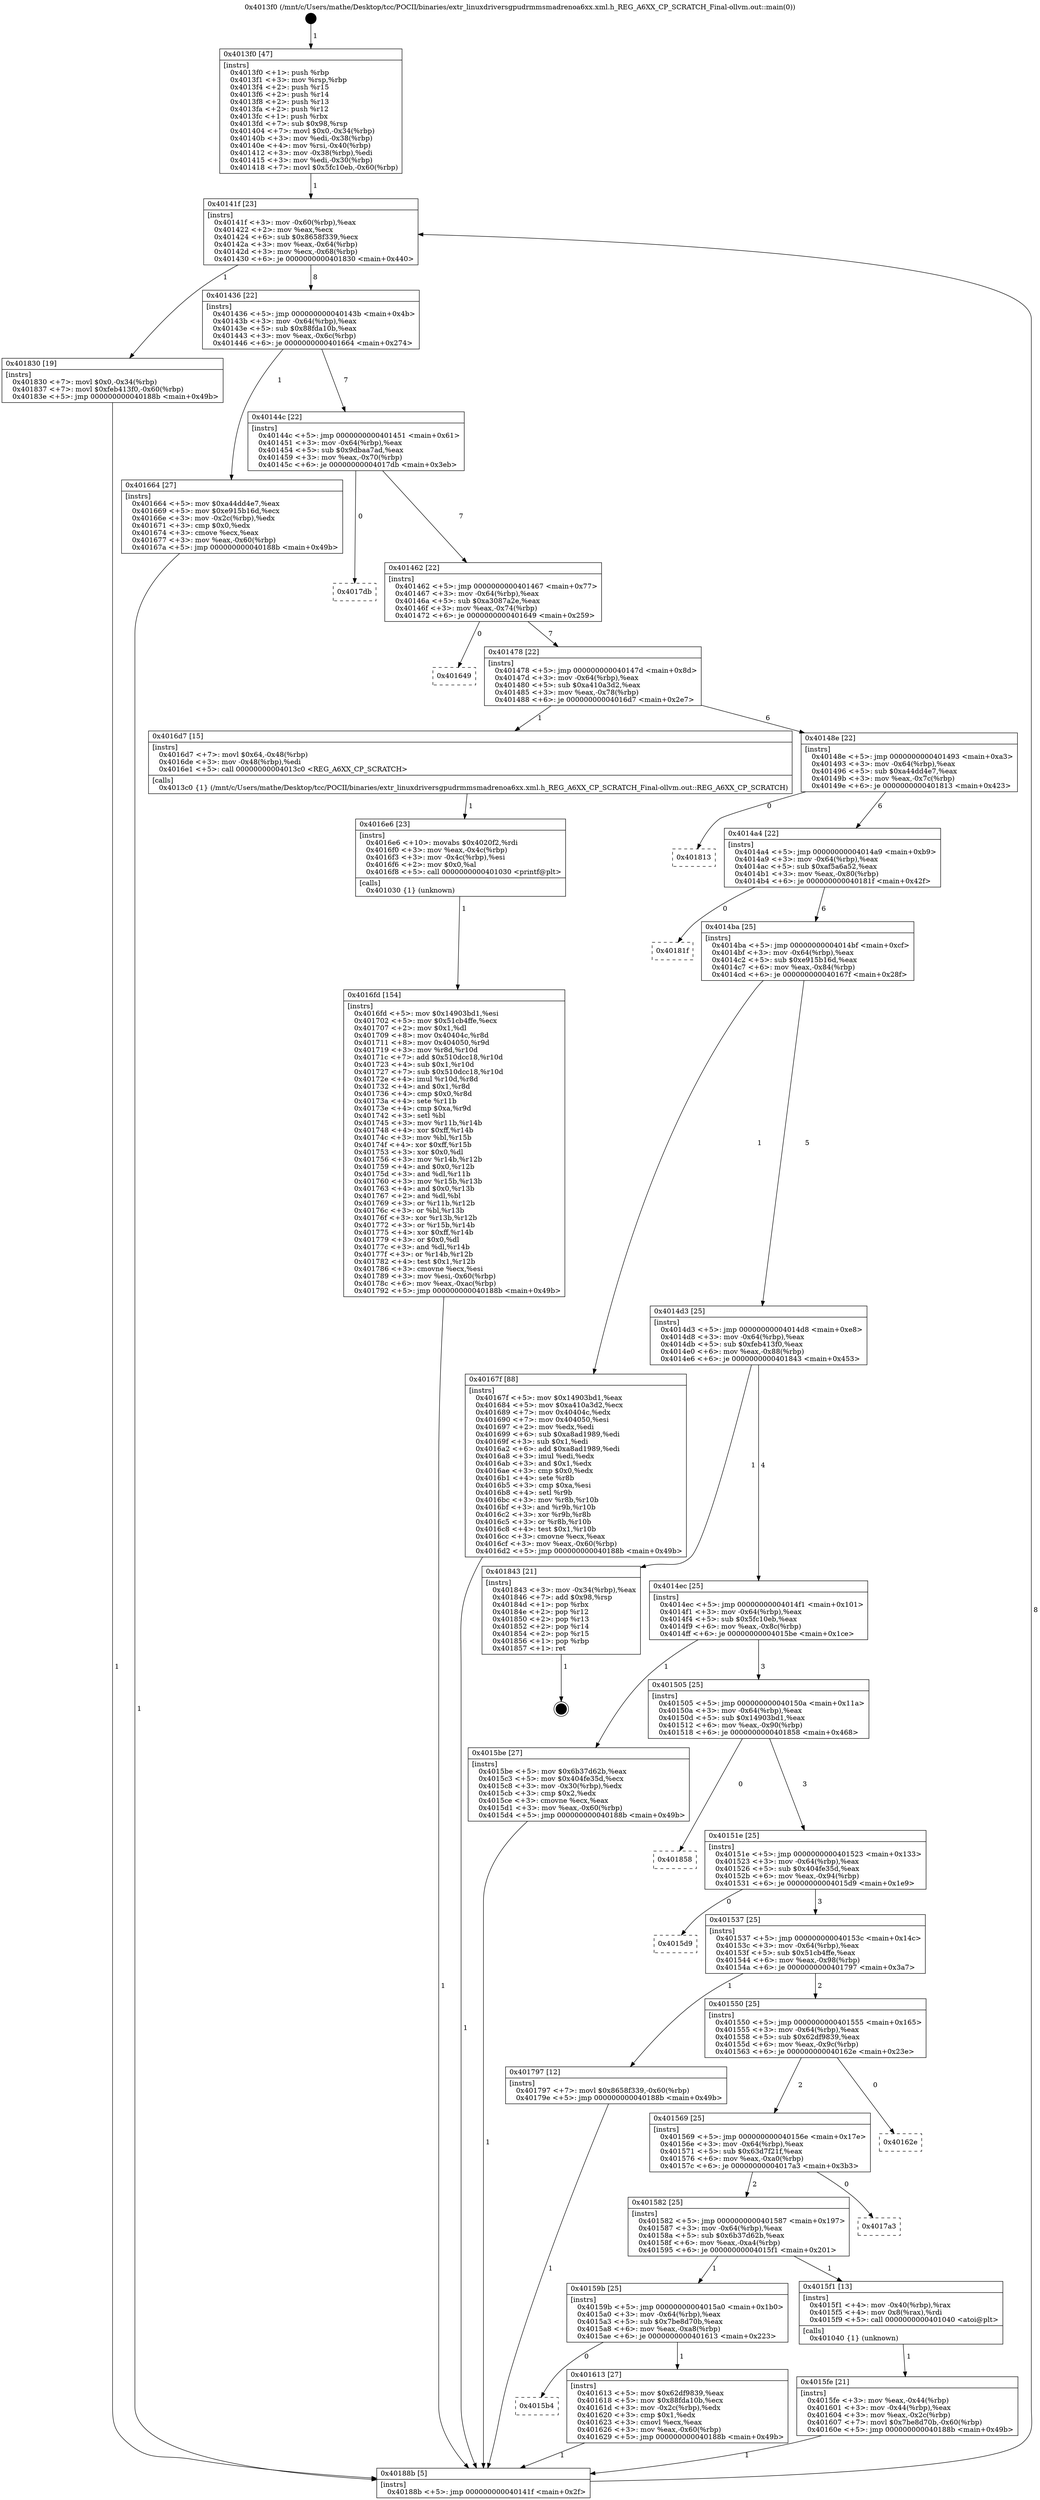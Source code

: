 digraph "0x4013f0" {
  label = "0x4013f0 (/mnt/c/Users/mathe/Desktop/tcc/POCII/binaries/extr_linuxdriversgpudrmmsmadrenoa6xx.xml.h_REG_A6XX_CP_SCRATCH_Final-ollvm.out::main(0))"
  labelloc = "t"
  node[shape=record]

  Entry [label="",width=0.3,height=0.3,shape=circle,fillcolor=black,style=filled]
  "0x40141f" [label="{
     0x40141f [23]\l
     | [instrs]\l
     &nbsp;&nbsp;0x40141f \<+3\>: mov -0x60(%rbp),%eax\l
     &nbsp;&nbsp;0x401422 \<+2\>: mov %eax,%ecx\l
     &nbsp;&nbsp;0x401424 \<+6\>: sub $0x8658f339,%ecx\l
     &nbsp;&nbsp;0x40142a \<+3\>: mov %eax,-0x64(%rbp)\l
     &nbsp;&nbsp;0x40142d \<+3\>: mov %ecx,-0x68(%rbp)\l
     &nbsp;&nbsp;0x401430 \<+6\>: je 0000000000401830 \<main+0x440\>\l
  }"]
  "0x401830" [label="{
     0x401830 [19]\l
     | [instrs]\l
     &nbsp;&nbsp;0x401830 \<+7\>: movl $0x0,-0x34(%rbp)\l
     &nbsp;&nbsp;0x401837 \<+7\>: movl $0xfeb413f0,-0x60(%rbp)\l
     &nbsp;&nbsp;0x40183e \<+5\>: jmp 000000000040188b \<main+0x49b\>\l
  }"]
  "0x401436" [label="{
     0x401436 [22]\l
     | [instrs]\l
     &nbsp;&nbsp;0x401436 \<+5\>: jmp 000000000040143b \<main+0x4b\>\l
     &nbsp;&nbsp;0x40143b \<+3\>: mov -0x64(%rbp),%eax\l
     &nbsp;&nbsp;0x40143e \<+5\>: sub $0x88fda10b,%eax\l
     &nbsp;&nbsp;0x401443 \<+3\>: mov %eax,-0x6c(%rbp)\l
     &nbsp;&nbsp;0x401446 \<+6\>: je 0000000000401664 \<main+0x274\>\l
  }"]
  Exit [label="",width=0.3,height=0.3,shape=circle,fillcolor=black,style=filled,peripheries=2]
  "0x401664" [label="{
     0x401664 [27]\l
     | [instrs]\l
     &nbsp;&nbsp;0x401664 \<+5\>: mov $0xa44dd4e7,%eax\l
     &nbsp;&nbsp;0x401669 \<+5\>: mov $0xe915b16d,%ecx\l
     &nbsp;&nbsp;0x40166e \<+3\>: mov -0x2c(%rbp),%edx\l
     &nbsp;&nbsp;0x401671 \<+3\>: cmp $0x0,%edx\l
     &nbsp;&nbsp;0x401674 \<+3\>: cmove %ecx,%eax\l
     &nbsp;&nbsp;0x401677 \<+3\>: mov %eax,-0x60(%rbp)\l
     &nbsp;&nbsp;0x40167a \<+5\>: jmp 000000000040188b \<main+0x49b\>\l
  }"]
  "0x40144c" [label="{
     0x40144c [22]\l
     | [instrs]\l
     &nbsp;&nbsp;0x40144c \<+5\>: jmp 0000000000401451 \<main+0x61\>\l
     &nbsp;&nbsp;0x401451 \<+3\>: mov -0x64(%rbp),%eax\l
     &nbsp;&nbsp;0x401454 \<+5\>: sub $0x9dbaa7ad,%eax\l
     &nbsp;&nbsp;0x401459 \<+3\>: mov %eax,-0x70(%rbp)\l
     &nbsp;&nbsp;0x40145c \<+6\>: je 00000000004017db \<main+0x3eb\>\l
  }"]
  "0x4016fd" [label="{
     0x4016fd [154]\l
     | [instrs]\l
     &nbsp;&nbsp;0x4016fd \<+5\>: mov $0x14903bd1,%esi\l
     &nbsp;&nbsp;0x401702 \<+5\>: mov $0x51cb4ffe,%ecx\l
     &nbsp;&nbsp;0x401707 \<+2\>: mov $0x1,%dl\l
     &nbsp;&nbsp;0x401709 \<+8\>: mov 0x40404c,%r8d\l
     &nbsp;&nbsp;0x401711 \<+8\>: mov 0x404050,%r9d\l
     &nbsp;&nbsp;0x401719 \<+3\>: mov %r8d,%r10d\l
     &nbsp;&nbsp;0x40171c \<+7\>: add $0x510dcc18,%r10d\l
     &nbsp;&nbsp;0x401723 \<+4\>: sub $0x1,%r10d\l
     &nbsp;&nbsp;0x401727 \<+7\>: sub $0x510dcc18,%r10d\l
     &nbsp;&nbsp;0x40172e \<+4\>: imul %r10d,%r8d\l
     &nbsp;&nbsp;0x401732 \<+4\>: and $0x1,%r8d\l
     &nbsp;&nbsp;0x401736 \<+4\>: cmp $0x0,%r8d\l
     &nbsp;&nbsp;0x40173a \<+4\>: sete %r11b\l
     &nbsp;&nbsp;0x40173e \<+4\>: cmp $0xa,%r9d\l
     &nbsp;&nbsp;0x401742 \<+3\>: setl %bl\l
     &nbsp;&nbsp;0x401745 \<+3\>: mov %r11b,%r14b\l
     &nbsp;&nbsp;0x401748 \<+4\>: xor $0xff,%r14b\l
     &nbsp;&nbsp;0x40174c \<+3\>: mov %bl,%r15b\l
     &nbsp;&nbsp;0x40174f \<+4\>: xor $0xff,%r15b\l
     &nbsp;&nbsp;0x401753 \<+3\>: xor $0x0,%dl\l
     &nbsp;&nbsp;0x401756 \<+3\>: mov %r14b,%r12b\l
     &nbsp;&nbsp;0x401759 \<+4\>: and $0x0,%r12b\l
     &nbsp;&nbsp;0x40175d \<+3\>: and %dl,%r11b\l
     &nbsp;&nbsp;0x401760 \<+3\>: mov %r15b,%r13b\l
     &nbsp;&nbsp;0x401763 \<+4\>: and $0x0,%r13b\l
     &nbsp;&nbsp;0x401767 \<+2\>: and %dl,%bl\l
     &nbsp;&nbsp;0x401769 \<+3\>: or %r11b,%r12b\l
     &nbsp;&nbsp;0x40176c \<+3\>: or %bl,%r13b\l
     &nbsp;&nbsp;0x40176f \<+3\>: xor %r13b,%r12b\l
     &nbsp;&nbsp;0x401772 \<+3\>: or %r15b,%r14b\l
     &nbsp;&nbsp;0x401775 \<+4\>: xor $0xff,%r14b\l
     &nbsp;&nbsp;0x401779 \<+3\>: or $0x0,%dl\l
     &nbsp;&nbsp;0x40177c \<+3\>: and %dl,%r14b\l
     &nbsp;&nbsp;0x40177f \<+3\>: or %r14b,%r12b\l
     &nbsp;&nbsp;0x401782 \<+4\>: test $0x1,%r12b\l
     &nbsp;&nbsp;0x401786 \<+3\>: cmovne %ecx,%esi\l
     &nbsp;&nbsp;0x401789 \<+3\>: mov %esi,-0x60(%rbp)\l
     &nbsp;&nbsp;0x40178c \<+6\>: mov %eax,-0xac(%rbp)\l
     &nbsp;&nbsp;0x401792 \<+5\>: jmp 000000000040188b \<main+0x49b\>\l
  }"]
  "0x4017db" [label="{
     0x4017db\l
  }", style=dashed]
  "0x401462" [label="{
     0x401462 [22]\l
     | [instrs]\l
     &nbsp;&nbsp;0x401462 \<+5\>: jmp 0000000000401467 \<main+0x77\>\l
     &nbsp;&nbsp;0x401467 \<+3\>: mov -0x64(%rbp),%eax\l
     &nbsp;&nbsp;0x40146a \<+5\>: sub $0xa3087a2e,%eax\l
     &nbsp;&nbsp;0x40146f \<+3\>: mov %eax,-0x74(%rbp)\l
     &nbsp;&nbsp;0x401472 \<+6\>: je 0000000000401649 \<main+0x259\>\l
  }"]
  "0x4016e6" [label="{
     0x4016e6 [23]\l
     | [instrs]\l
     &nbsp;&nbsp;0x4016e6 \<+10\>: movabs $0x4020f2,%rdi\l
     &nbsp;&nbsp;0x4016f0 \<+3\>: mov %eax,-0x4c(%rbp)\l
     &nbsp;&nbsp;0x4016f3 \<+3\>: mov -0x4c(%rbp),%esi\l
     &nbsp;&nbsp;0x4016f6 \<+2\>: mov $0x0,%al\l
     &nbsp;&nbsp;0x4016f8 \<+5\>: call 0000000000401030 \<printf@plt\>\l
     | [calls]\l
     &nbsp;&nbsp;0x401030 \{1\} (unknown)\l
  }"]
  "0x401649" [label="{
     0x401649\l
  }", style=dashed]
  "0x401478" [label="{
     0x401478 [22]\l
     | [instrs]\l
     &nbsp;&nbsp;0x401478 \<+5\>: jmp 000000000040147d \<main+0x8d\>\l
     &nbsp;&nbsp;0x40147d \<+3\>: mov -0x64(%rbp),%eax\l
     &nbsp;&nbsp;0x401480 \<+5\>: sub $0xa410a3d2,%eax\l
     &nbsp;&nbsp;0x401485 \<+3\>: mov %eax,-0x78(%rbp)\l
     &nbsp;&nbsp;0x401488 \<+6\>: je 00000000004016d7 \<main+0x2e7\>\l
  }"]
  "0x4015b4" [label="{
     0x4015b4\l
  }", style=dashed]
  "0x4016d7" [label="{
     0x4016d7 [15]\l
     | [instrs]\l
     &nbsp;&nbsp;0x4016d7 \<+7\>: movl $0x64,-0x48(%rbp)\l
     &nbsp;&nbsp;0x4016de \<+3\>: mov -0x48(%rbp),%edi\l
     &nbsp;&nbsp;0x4016e1 \<+5\>: call 00000000004013c0 \<REG_A6XX_CP_SCRATCH\>\l
     | [calls]\l
     &nbsp;&nbsp;0x4013c0 \{1\} (/mnt/c/Users/mathe/Desktop/tcc/POCII/binaries/extr_linuxdriversgpudrmmsmadrenoa6xx.xml.h_REG_A6XX_CP_SCRATCH_Final-ollvm.out::REG_A6XX_CP_SCRATCH)\l
  }"]
  "0x40148e" [label="{
     0x40148e [22]\l
     | [instrs]\l
     &nbsp;&nbsp;0x40148e \<+5\>: jmp 0000000000401493 \<main+0xa3\>\l
     &nbsp;&nbsp;0x401493 \<+3\>: mov -0x64(%rbp),%eax\l
     &nbsp;&nbsp;0x401496 \<+5\>: sub $0xa44dd4e7,%eax\l
     &nbsp;&nbsp;0x40149b \<+3\>: mov %eax,-0x7c(%rbp)\l
     &nbsp;&nbsp;0x40149e \<+6\>: je 0000000000401813 \<main+0x423\>\l
  }"]
  "0x401613" [label="{
     0x401613 [27]\l
     | [instrs]\l
     &nbsp;&nbsp;0x401613 \<+5\>: mov $0x62df9839,%eax\l
     &nbsp;&nbsp;0x401618 \<+5\>: mov $0x88fda10b,%ecx\l
     &nbsp;&nbsp;0x40161d \<+3\>: mov -0x2c(%rbp),%edx\l
     &nbsp;&nbsp;0x401620 \<+3\>: cmp $0x1,%edx\l
     &nbsp;&nbsp;0x401623 \<+3\>: cmovl %ecx,%eax\l
     &nbsp;&nbsp;0x401626 \<+3\>: mov %eax,-0x60(%rbp)\l
     &nbsp;&nbsp;0x401629 \<+5\>: jmp 000000000040188b \<main+0x49b\>\l
  }"]
  "0x401813" [label="{
     0x401813\l
  }", style=dashed]
  "0x4014a4" [label="{
     0x4014a4 [22]\l
     | [instrs]\l
     &nbsp;&nbsp;0x4014a4 \<+5\>: jmp 00000000004014a9 \<main+0xb9\>\l
     &nbsp;&nbsp;0x4014a9 \<+3\>: mov -0x64(%rbp),%eax\l
     &nbsp;&nbsp;0x4014ac \<+5\>: sub $0xaf5a6a52,%eax\l
     &nbsp;&nbsp;0x4014b1 \<+3\>: mov %eax,-0x80(%rbp)\l
     &nbsp;&nbsp;0x4014b4 \<+6\>: je 000000000040181f \<main+0x42f\>\l
  }"]
  "0x4015fe" [label="{
     0x4015fe [21]\l
     | [instrs]\l
     &nbsp;&nbsp;0x4015fe \<+3\>: mov %eax,-0x44(%rbp)\l
     &nbsp;&nbsp;0x401601 \<+3\>: mov -0x44(%rbp),%eax\l
     &nbsp;&nbsp;0x401604 \<+3\>: mov %eax,-0x2c(%rbp)\l
     &nbsp;&nbsp;0x401607 \<+7\>: movl $0x7be8d70b,-0x60(%rbp)\l
     &nbsp;&nbsp;0x40160e \<+5\>: jmp 000000000040188b \<main+0x49b\>\l
  }"]
  "0x40181f" [label="{
     0x40181f\l
  }", style=dashed]
  "0x4014ba" [label="{
     0x4014ba [25]\l
     | [instrs]\l
     &nbsp;&nbsp;0x4014ba \<+5\>: jmp 00000000004014bf \<main+0xcf\>\l
     &nbsp;&nbsp;0x4014bf \<+3\>: mov -0x64(%rbp),%eax\l
     &nbsp;&nbsp;0x4014c2 \<+5\>: sub $0xe915b16d,%eax\l
     &nbsp;&nbsp;0x4014c7 \<+6\>: mov %eax,-0x84(%rbp)\l
     &nbsp;&nbsp;0x4014cd \<+6\>: je 000000000040167f \<main+0x28f\>\l
  }"]
  "0x40159b" [label="{
     0x40159b [25]\l
     | [instrs]\l
     &nbsp;&nbsp;0x40159b \<+5\>: jmp 00000000004015a0 \<main+0x1b0\>\l
     &nbsp;&nbsp;0x4015a0 \<+3\>: mov -0x64(%rbp),%eax\l
     &nbsp;&nbsp;0x4015a3 \<+5\>: sub $0x7be8d70b,%eax\l
     &nbsp;&nbsp;0x4015a8 \<+6\>: mov %eax,-0xa8(%rbp)\l
     &nbsp;&nbsp;0x4015ae \<+6\>: je 0000000000401613 \<main+0x223\>\l
  }"]
  "0x40167f" [label="{
     0x40167f [88]\l
     | [instrs]\l
     &nbsp;&nbsp;0x40167f \<+5\>: mov $0x14903bd1,%eax\l
     &nbsp;&nbsp;0x401684 \<+5\>: mov $0xa410a3d2,%ecx\l
     &nbsp;&nbsp;0x401689 \<+7\>: mov 0x40404c,%edx\l
     &nbsp;&nbsp;0x401690 \<+7\>: mov 0x404050,%esi\l
     &nbsp;&nbsp;0x401697 \<+2\>: mov %edx,%edi\l
     &nbsp;&nbsp;0x401699 \<+6\>: sub $0xa8ad1989,%edi\l
     &nbsp;&nbsp;0x40169f \<+3\>: sub $0x1,%edi\l
     &nbsp;&nbsp;0x4016a2 \<+6\>: add $0xa8ad1989,%edi\l
     &nbsp;&nbsp;0x4016a8 \<+3\>: imul %edi,%edx\l
     &nbsp;&nbsp;0x4016ab \<+3\>: and $0x1,%edx\l
     &nbsp;&nbsp;0x4016ae \<+3\>: cmp $0x0,%edx\l
     &nbsp;&nbsp;0x4016b1 \<+4\>: sete %r8b\l
     &nbsp;&nbsp;0x4016b5 \<+3\>: cmp $0xa,%esi\l
     &nbsp;&nbsp;0x4016b8 \<+4\>: setl %r9b\l
     &nbsp;&nbsp;0x4016bc \<+3\>: mov %r8b,%r10b\l
     &nbsp;&nbsp;0x4016bf \<+3\>: and %r9b,%r10b\l
     &nbsp;&nbsp;0x4016c2 \<+3\>: xor %r9b,%r8b\l
     &nbsp;&nbsp;0x4016c5 \<+3\>: or %r8b,%r10b\l
     &nbsp;&nbsp;0x4016c8 \<+4\>: test $0x1,%r10b\l
     &nbsp;&nbsp;0x4016cc \<+3\>: cmovne %ecx,%eax\l
     &nbsp;&nbsp;0x4016cf \<+3\>: mov %eax,-0x60(%rbp)\l
     &nbsp;&nbsp;0x4016d2 \<+5\>: jmp 000000000040188b \<main+0x49b\>\l
  }"]
  "0x4014d3" [label="{
     0x4014d3 [25]\l
     | [instrs]\l
     &nbsp;&nbsp;0x4014d3 \<+5\>: jmp 00000000004014d8 \<main+0xe8\>\l
     &nbsp;&nbsp;0x4014d8 \<+3\>: mov -0x64(%rbp),%eax\l
     &nbsp;&nbsp;0x4014db \<+5\>: sub $0xfeb413f0,%eax\l
     &nbsp;&nbsp;0x4014e0 \<+6\>: mov %eax,-0x88(%rbp)\l
     &nbsp;&nbsp;0x4014e6 \<+6\>: je 0000000000401843 \<main+0x453\>\l
  }"]
  "0x4015f1" [label="{
     0x4015f1 [13]\l
     | [instrs]\l
     &nbsp;&nbsp;0x4015f1 \<+4\>: mov -0x40(%rbp),%rax\l
     &nbsp;&nbsp;0x4015f5 \<+4\>: mov 0x8(%rax),%rdi\l
     &nbsp;&nbsp;0x4015f9 \<+5\>: call 0000000000401040 \<atoi@plt\>\l
     | [calls]\l
     &nbsp;&nbsp;0x401040 \{1\} (unknown)\l
  }"]
  "0x401843" [label="{
     0x401843 [21]\l
     | [instrs]\l
     &nbsp;&nbsp;0x401843 \<+3\>: mov -0x34(%rbp),%eax\l
     &nbsp;&nbsp;0x401846 \<+7\>: add $0x98,%rsp\l
     &nbsp;&nbsp;0x40184d \<+1\>: pop %rbx\l
     &nbsp;&nbsp;0x40184e \<+2\>: pop %r12\l
     &nbsp;&nbsp;0x401850 \<+2\>: pop %r13\l
     &nbsp;&nbsp;0x401852 \<+2\>: pop %r14\l
     &nbsp;&nbsp;0x401854 \<+2\>: pop %r15\l
     &nbsp;&nbsp;0x401856 \<+1\>: pop %rbp\l
     &nbsp;&nbsp;0x401857 \<+1\>: ret\l
  }"]
  "0x4014ec" [label="{
     0x4014ec [25]\l
     | [instrs]\l
     &nbsp;&nbsp;0x4014ec \<+5\>: jmp 00000000004014f1 \<main+0x101\>\l
     &nbsp;&nbsp;0x4014f1 \<+3\>: mov -0x64(%rbp),%eax\l
     &nbsp;&nbsp;0x4014f4 \<+5\>: sub $0x5fc10eb,%eax\l
     &nbsp;&nbsp;0x4014f9 \<+6\>: mov %eax,-0x8c(%rbp)\l
     &nbsp;&nbsp;0x4014ff \<+6\>: je 00000000004015be \<main+0x1ce\>\l
  }"]
  "0x401582" [label="{
     0x401582 [25]\l
     | [instrs]\l
     &nbsp;&nbsp;0x401582 \<+5\>: jmp 0000000000401587 \<main+0x197\>\l
     &nbsp;&nbsp;0x401587 \<+3\>: mov -0x64(%rbp),%eax\l
     &nbsp;&nbsp;0x40158a \<+5\>: sub $0x6b37d62b,%eax\l
     &nbsp;&nbsp;0x40158f \<+6\>: mov %eax,-0xa4(%rbp)\l
     &nbsp;&nbsp;0x401595 \<+6\>: je 00000000004015f1 \<main+0x201\>\l
  }"]
  "0x4015be" [label="{
     0x4015be [27]\l
     | [instrs]\l
     &nbsp;&nbsp;0x4015be \<+5\>: mov $0x6b37d62b,%eax\l
     &nbsp;&nbsp;0x4015c3 \<+5\>: mov $0x404fe35d,%ecx\l
     &nbsp;&nbsp;0x4015c8 \<+3\>: mov -0x30(%rbp),%edx\l
     &nbsp;&nbsp;0x4015cb \<+3\>: cmp $0x2,%edx\l
     &nbsp;&nbsp;0x4015ce \<+3\>: cmovne %ecx,%eax\l
     &nbsp;&nbsp;0x4015d1 \<+3\>: mov %eax,-0x60(%rbp)\l
     &nbsp;&nbsp;0x4015d4 \<+5\>: jmp 000000000040188b \<main+0x49b\>\l
  }"]
  "0x401505" [label="{
     0x401505 [25]\l
     | [instrs]\l
     &nbsp;&nbsp;0x401505 \<+5\>: jmp 000000000040150a \<main+0x11a\>\l
     &nbsp;&nbsp;0x40150a \<+3\>: mov -0x64(%rbp),%eax\l
     &nbsp;&nbsp;0x40150d \<+5\>: sub $0x14903bd1,%eax\l
     &nbsp;&nbsp;0x401512 \<+6\>: mov %eax,-0x90(%rbp)\l
     &nbsp;&nbsp;0x401518 \<+6\>: je 0000000000401858 \<main+0x468\>\l
  }"]
  "0x40188b" [label="{
     0x40188b [5]\l
     | [instrs]\l
     &nbsp;&nbsp;0x40188b \<+5\>: jmp 000000000040141f \<main+0x2f\>\l
  }"]
  "0x4013f0" [label="{
     0x4013f0 [47]\l
     | [instrs]\l
     &nbsp;&nbsp;0x4013f0 \<+1\>: push %rbp\l
     &nbsp;&nbsp;0x4013f1 \<+3\>: mov %rsp,%rbp\l
     &nbsp;&nbsp;0x4013f4 \<+2\>: push %r15\l
     &nbsp;&nbsp;0x4013f6 \<+2\>: push %r14\l
     &nbsp;&nbsp;0x4013f8 \<+2\>: push %r13\l
     &nbsp;&nbsp;0x4013fa \<+2\>: push %r12\l
     &nbsp;&nbsp;0x4013fc \<+1\>: push %rbx\l
     &nbsp;&nbsp;0x4013fd \<+7\>: sub $0x98,%rsp\l
     &nbsp;&nbsp;0x401404 \<+7\>: movl $0x0,-0x34(%rbp)\l
     &nbsp;&nbsp;0x40140b \<+3\>: mov %edi,-0x38(%rbp)\l
     &nbsp;&nbsp;0x40140e \<+4\>: mov %rsi,-0x40(%rbp)\l
     &nbsp;&nbsp;0x401412 \<+3\>: mov -0x38(%rbp),%edi\l
     &nbsp;&nbsp;0x401415 \<+3\>: mov %edi,-0x30(%rbp)\l
     &nbsp;&nbsp;0x401418 \<+7\>: movl $0x5fc10eb,-0x60(%rbp)\l
  }"]
  "0x4017a3" [label="{
     0x4017a3\l
  }", style=dashed]
  "0x401858" [label="{
     0x401858\l
  }", style=dashed]
  "0x40151e" [label="{
     0x40151e [25]\l
     | [instrs]\l
     &nbsp;&nbsp;0x40151e \<+5\>: jmp 0000000000401523 \<main+0x133\>\l
     &nbsp;&nbsp;0x401523 \<+3\>: mov -0x64(%rbp),%eax\l
     &nbsp;&nbsp;0x401526 \<+5\>: sub $0x404fe35d,%eax\l
     &nbsp;&nbsp;0x40152b \<+6\>: mov %eax,-0x94(%rbp)\l
     &nbsp;&nbsp;0x401531 \<+6\>: je 00000000004015d9 \<main+0x1e9\>\l
  }"]
  "0x401569" [label="{
     0x401569 [25]\l
     | [instrs]\l
     &nbsp;&nbsp;0x401569 \<+5\>: jmp 000000000040156e \<main+0x17e\>\l
     &nbsp;&nbsp;0x40156e \<+3\>: mov -0x64(%rbp),%eax\l
     &nbsp;&nbsp;0x401571 \<+5\>: sub $0x63d7f21f,%eax\l
     &nbsp;&nbsp;0x401576 \<+6\>: mov %eax,-0xa0(%rbp)\l
     &nbsp;&nbsp;0x40157c \<+6\>: je 00000000004017a3 \<main+0x3b3\>\l
  }"]
  "0x4015d9" [label="{
     0x4015d9\l
  }", style=dashed]
  "0x401537" [label="{
     0x401537 [25]\l
     | [instrs]\l
     &nbsp;&nbsp;0x401537 \<+5\>: jmp 000000000040153c \<main+0x14c\>\l
     &nbsp;&nbsp;0x40153c \<+3\>: mov -0x64(%rbp),%eax\l
     &nbsp;&nbsp;0x40153f \<+5\>: sub $0x51cb4ffe,%eax\l
     &nbsp;&nbsp;0x401544 \<+6\>: mov %eax,-0x98(%rbp)\l
     &nbsp;&nbsp;0x40154a \<+6\>: je 0000000000401797 \<main+0x3a7\>\l
  }"]
  "0x40162e" [label="{
     0x40162e\l
  }", style=dashed]
  "0x401797" [label="{
     0x401797 [12]\l
     | [instrs]\l
     &nbsp;&nbsp;0x401797 \<+7\>: movl $0x8658f339,-0x60(%rbp)\l
     &nbsp;&nbsp;0x40179e \<+5\>: jmp 000000000040188b \<main+0x49b\>\l
  }"]
  "0x401550" [label="{
     0x401550 [25]\l
     | [instrs]\l
     &nbsp;&nbsp;0x401550 \<+5\>: jmp 0000000000401555 \<main+0x165\>\l
     &nbsp;&nbsp;0x401555 \<+3\>: mov -0x64(%rbp),%eax\l
     &nbsp;&nbsp;0x401558 \<+5\>: sub $0x62df9839,%eax\l
     &nbsp;&nbsp;0x40155d \<+6\>: mov %eax,-0x9c(%rbp)\l
     &nbsp;&nbsp;0x401563 \<+6\>: je 000000000040162e \<main+0x23e\>\l
  }"]
  Entry -> "0x4013f0" [label=" 1"]
  "0x40141f" -> "0x401830" [label=" 1"]
  "0x40141f" -> "0x401436" [label=" 8"]
  "0x401843" -> Exit [label=" 1"]
  "0x401436" -> "0x401664" [label=" 1"]
  "0x401436" -> "0x40144c" [label=" 7"]
  "0x401830" -> "0x40188b" [label=" 1"]
  "0x40144c" -> "0x4017db" [label=" 0"]
  "0x40144c" -> "0x401462" [label=" 7"]
  "0x401797" -> "0x40188b" [label=" 1"]
  "0x401462" -> "0x401649" [label=" 0"]
  "0x401462" -> "0x401478" [label=" 7"]
  "0x4016fd" -> "0x40188b" [label=" 1"]
  "0x401478" -> "0x4016d7" [label=" 1"]
  "0x401478" -> "0x40148e" [label=" 6"]
  "0x4016e6" -> "0x4016fd" [label=" 1"]
  "0x40148e" -> "0x401813" [label=" 0"]
  "0x40148e" -> "0x4014a4" [label=" 6"]
  "0x4016d7" -> "0x4016e6" [label=" 1"]
  "0x4014a4" -> "0x40181f" [label=" 0"]
  "0x4014a4" -> "0x4014ba" [label=" 6"]
  "0x401664" -> "0x40188b" [label=" 1"]
  "0x4014ba" -> "0x40167f" [label=" 1"]
  "0x4014ba" -> "0x4014d3" [label=" 5"]
  "0x401613" -> "0x40188b" [label=" 1"]
  "0x4014d3" -> "0x401843" [label=" 1"]
  "0x4014d3" -> "0x4014ec" [label=" 4"]
  "0x40159b" -> "0x4015b4" [label=" 0"]
  "0x4014ec" -> "0x4015be" [label=" 1"]
  "0x4014ec" -> "0x401505" [label=" 3"]
  "0x4015be" -> "0x40188b" [label=" 1"]
  "0x4013f0" -> "0x40141f" [label=" 1"]
  "0x40188b" -> "0x40141f" [label=" 8"]
  "0x40167f" -> "0x40188b" [label=" 1"]
  "0x401505" -> "0x401858" [label=" 0"]
  "0x401505" -> "0x40151e" [label=" 3"]
  "0x4015fe" -> "0x40188b" [label=" 1"]
  "0x40151e" -> "0x4015d9" [label=" 0"]
  "0x40151e" -> "0x401537" [label=" 3"]
  "0x401582" -> "0x40159b" [label=" 1"]
  "0x401537" -> "0x401797" [label=" 1"]
  "0x401537" -> "0x401550" [label=" 2"]
  "0x401582" -> "0x4015f1" [label=" 1"]
  "0x401550" -> "0x40162e" [label=" 0"]
  "0x401550" -> "0x401569" [label=" 2"]
  "0x4015f1" -> "0x4015fe" [label=" 1"]
  "0x401569" -> "0x4017a3" [label=" 0"]
  "0x401569" -> "0x401582" [label=" 2"]
  "0x40159b" -> "0x401613" [label=" 1"]
}
